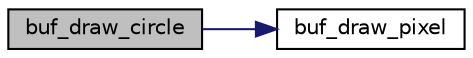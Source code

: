 digraph "buf_draw_circle"
{
 // LATEX_PDF_SIZE
  edge [fontname="Helvetica",fontsize="10",labelfontname="Helvetica",labelfontsize="10"];
  node [fontname="Helvetica",fontsize="10",shape=record];
  rankdir="LR";
  Node1 [label="buf_draw_circle",height=0.2,width=0.4,color="black", fillcolor="grey75", style="filled", fontcolor="black",tooltip="Draws a circle on a pixel buffer."];
  Node1 -> Node2 [color="midnightblue",fontsize="10",style="solid"];
  Node2 [label="buf_draw_pixel",height=0.2,width=0.4,color="black", fillcolor="white", style="filled",URL="$graphics_8c.html#a49604fff88a75a0bdf9d860b6bfd45a8",tooltip="Draws a pixel on a pixel_buffer."];
}

